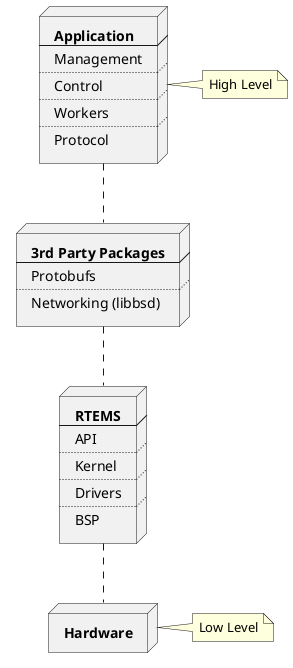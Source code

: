 '
' Executable Application Vertical Stack
'
' Copyright (c) 2018 Chris Johns <chrisj@rtems.org>
' All rights reserved.
'
@startuml

 node Application [
  <b>Application
  ----
  Management
  ....
  Control
  ....
  Workers
  ....
  Protocol
 ]

 note right of Application
  High Level
 end note

 node 3rdParty [
  <b>3rd Party Packages
  ----
  Protobufs
  ....
  Networking (libbsd)
 ]

 node RTEMS [
  <b>RTEMS
  ----
  API
  ....
  Kernel
  ....
  Drivers
  ....
  BSP
 ]
 node Hardware [
  <b>Hardware
 ]

 Application .down. 3rdParty
 3rdParty    .down. RTEMS
 RTEMS       .down. Hardware

 note right of Hardware
  Low Level
 end note

@enduml
